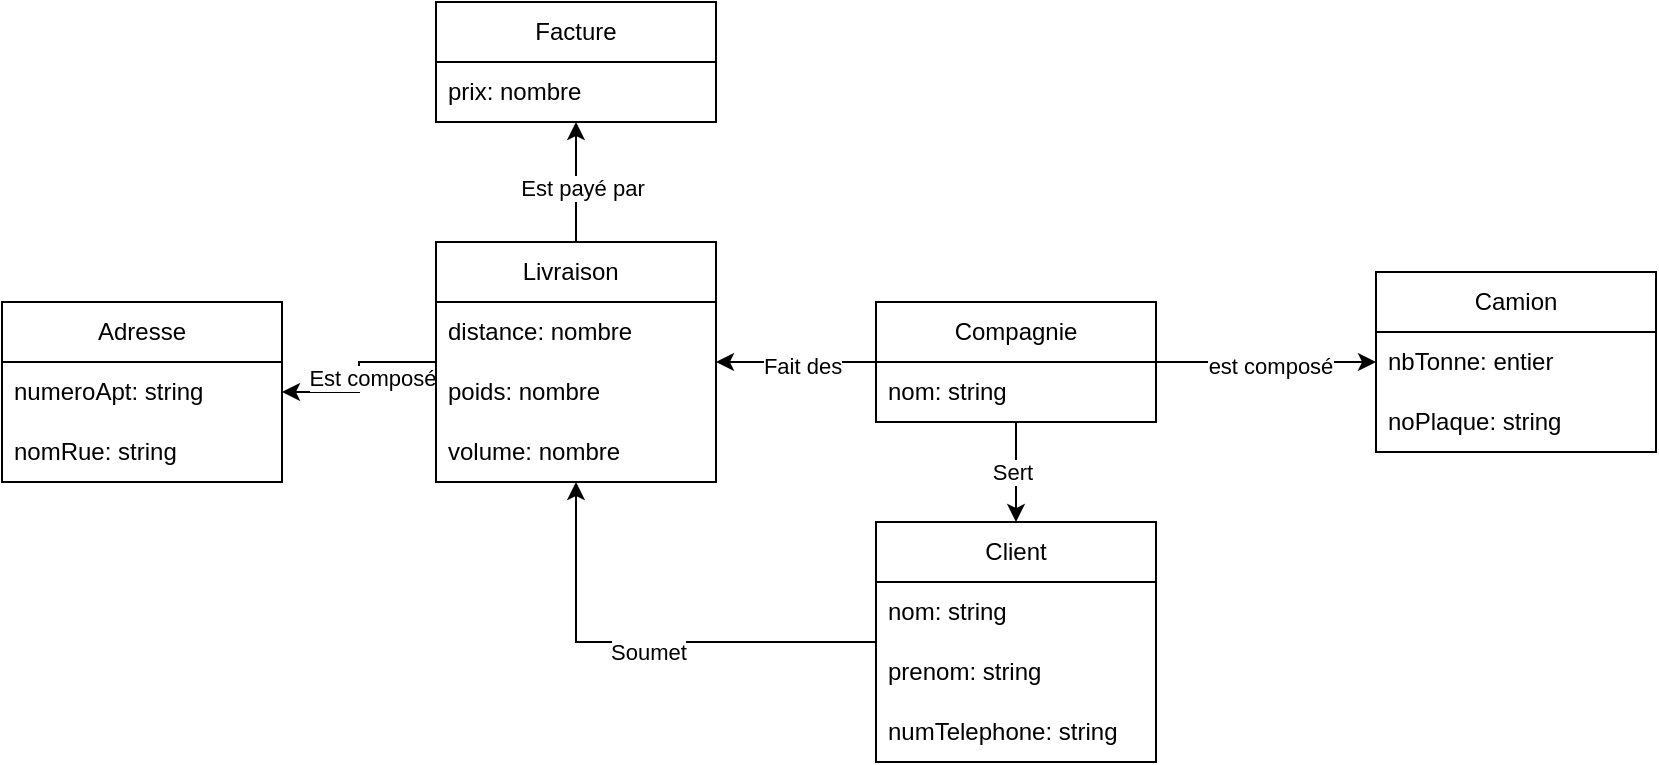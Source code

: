 <mxfile version="22.1.18" type="device">
  <diagram id="C5RBs43oDa-KdzZeNtuy" name="Page-1">
    <mxGraphModel dx="1434" dy="737" grid="1" gridSize="10" guides="1" tooltips="1" connect="1" arrows="1" fold="1" page="1" pageScale="1" pageWidth="827" pageHeight="380" math="0" shadow="0">
      <root>
        <mxCell id="WIyWlLk6GJQsqaUBKTNV-0" />
        <mxCell id="WIyWlLk6GJQsqaUBKTNV-1" parent="WIyWlLk6GJQsqaUBKTNV-0" />
        <mxCell id="x_zWwxtjp93h5EFdKB7n-8" style="edgeStyle=orthogonalEdgeStyle;rounded=0;orthogonalLoop=1;jettySize=auto;html=1;" edge="1" parent="WIyWlLk6GJQsqaUBKTNV-1" source="x_zWwxtjp93h5EFdKB7n-0" target="x_zWwxtjp93h5EFdKB7n-4">
          <mxGeometry relative="1" as="geometry" />
        </mxCell>
        <mxCell id="x_zWwxtjp93h5EFdKB7n-15" value="est composé" style="edgeLabel;html=1;align=center;verticalAlign=middle;resizable=0;points=[];" vertex="1" connectable="0" parent="x_zWwxtjp93h5EFdKB7n-8">
          <mxGeometry x="0.033" y="-2" relative="1" as="geometry">
            <mxPoint as="offset" />
          </mxGeometry>
        </mxCell>
        <mxCell id="x_zWwxtjp93h5EFdKB7n-13" style="edgeStyle=orthogonalEdgeStyle;rounded=0;orthogonalLoop=1;jettySize=auto;html=1;" edge="1" parent="WIyWlLk6GJQsqaUBKTNV-1" source="x_zWwxtjp93h5EFdKB7n-0" target="x_zWwxtjp93h5EFdKB7n-9">
          <mxGeometry relative="1" as="geometry" />
        </mxCell>
        <mxCell id="x_zWwxtjp93h5EFdKB7n-14" value="Sert" style="edgeLabel;html=1;align=center;verticalAlign=middle;resizable=0;points=[];" vertex="1" connectable="0" parent="x_zWwxtjp93h5EFdKB7n-13">
          <mxGeometry x="-0.018" y="-2" relative="1" as="geometry">
            <mxPoint as="offset" />
          </mxGeometry>
        </mxCell>
        <mxCell id="x_zWwxtjp93h5EFdKB7n-20" style="edgeStyle=orthogonalEdgeStyle;rounded=0;orthogonalLoop=1;jettySize=auto;html=1;" edge="1" parent="WIyWlLk6GJQsqaUBKTNV-1" source="x_zWwxtjp93h5EFdKB7n-0" target="x_zWwxtjp93h5EFdKB7n-28">
          <mxGeometry relative="1" as="geometry">
            <mxPoint x="327" y="180" as="targetPoint" />
          </mxGeometry>
        </mxCell>
        <mxCell id="x_zWwxtjp93h5EFdKB7n-21" value="Fait des" style="edgeLabel;html=1;align=center;verticalAlign=middle;resizable=0;points=[];" vertex="1" connectable="0" parent="x_zWwxtjp93h5EFdKB7n-20">
          <mxGeometry x="-0.067" y="2" relative="1" as="geometry">
            <mxPoint as="offset" />
          </mxGeometry>
        </mxCell>
        <mxCell id="x_zWwxtjp93h5EFdKB7n-0" value="Compagnie" style="swimlane;fontStyle=0;childLayout=stackLayout;horizontal=1;startSize=30;horizontalStack=0;resizeParent=1;resizeParentMax=0;resizeLast=0;collapsible=1;marginBottom=0;whiteSpace=wrap;html=1;" vertex="1" parent="WIyWlLk6GJQsqaUBKTNV-1">
          <mxGeometry x="437" y="150" width="140" height="60" as="geometry" />
        </mxCell>
        <mxCell id="x_zWwxtjp93h5EFdKB7n-56" value="nom: string" style="text;strokeColor=none;fillColor=none;align=left;verticalAlign=middle;spacingLeft=4;spacingRight=4;overflow=hidden;points=[[0,0.5],[1,0.5]];portConstraint=eastwest;rotatable=0;whiteSpace=wrap;html=1;" vertex="1" parent="x_zWwxtjp93h5EFdKB7n-0">
          <mxGeometry y="30" width="140" height="30" as="geometry" />
        </mxCell>
        <mxCell id="x_zWwxtjp93h5EFdKB7n-4" value="Camion" style="swimlane;fontStyle=0;childLayout=stackLayout;horizontal=1;startSize=30;horizontalStack=0;resizeParent=1;resizeParentMax=0;resizeLast=0;collapsible=1;marginBottom=0;whiteSpace=wrap;html=1;" vertex="1" parent="WIyWlLk6GJQsqaUBKTNV-1">
          <mxGeometry x="687" y="135" width="140" height="90" as="geometry" />
        </mxCell>
        <mxCell id="x_zWwxtjp93h5EFdKB7n-5" value="nbTonne: entier" style="text;strokeColor=none;fillColor=none;align=left;verticalAlign=middle;spacingLeft=4;spacingRight=4;overflow=hidden;points=[[0,0.5],[1,0.5]];portConstraint=eastwest;rotatable=0;whiteSpace=wrap;html=1;" vertex="1" parent="x_zWwxtjp93h5EFdKB7n-4">
          <mxGeometry y="30" width="140" height="30" as="geometry" />
        </mxCell>
        <mxCell id="x_zWwxtjp93h5EFdKB7n-6" value="noPlaque: string" style="text;strokeColor=none;fillColor=none;align=left;verticalAlign=middle;spacingLeft=4;spacingRight=4;overflow=hidden;points=[[0,0.5],[1,0.5]];portConstraint=eastwest;rotatable=0;whiteSpace=wrap;html=1;" vertex="1" parent="x_zWwxtjp93h5EFdKB7n-4">
          <mxGeometry y="60" width="140" height="30" as="geometry" />
        </mxCell>
        <mxCell id="x_zWwxtjp93h5EFdKB7n-40" style="edgeStyle=orthogonalEdgeStyle;rounded=0;orthogonalLoop=1;jettySize=auto;html=1;" edge="1" parent="WIyWlLk6GJQsqaUBKTNV-1" source="x_zWwxtjp93h5EFdKB7n-9" target="x_zWwxtjp93h5EFdKB7n-28">
          <mxGeometry relative="1" as="geometry" />
        </mxCell>
        <mxCell id="x_zWwxtjp93h5EFdKB7n-41" value="Soumet" style="edgeLabel;html=1;align=center;verticalAlign=middle;resizable=0;points=[];" vertex="1" connectable="0" parent="x_zWwxtjp93h5EFdKB7n-40">
          <mxGeometry x="-0.004" y="5" relative="1" as="geometry">
            <mxPoint as="offset" />
          </mxGeometry>
        </mxCell>
        <mxCell id="x_zWwxtjp93h5EFdKB7n-9" value="Client" style="swimlane;fontStyle=0;childLayout=stackLayout;horizontal=1;startSize=30;horizontalStack=0;resizeParent=1;resizeParentMax=0;resizeLast=0;collapsible=1;marginBottom=0;whiteSpace=wrap;html=1;" vertex="1" parent="WIyWlLk6GJQsqaUBKTNV-1">
          <mxGeometry x="437" y="260" width="140" height="120" as="geometry" />
        </mxCell>
        <mxCell id="x_zWwxtjp93h5EFdKB7n-10" value="nom: string" style="text;strokeColor=none;fillColor=none;align=left;verticalAlign=middle;spacingLeft=4;spacingRight=4;overflow=hidden;points=[[0,0.5],[1,0.5]];portConstraint=eastwest;rotatable=0;whiteSpace=wrap;html=1;" vertex="1" parent="x_zWwxtjp93h5EFdKB7n-9">
          <mxGeometry y="30" width="140" height="30" as="geometry" />
        </mxCell>
        <mxCell id="x_zWwxtjp93h5EFdKB7n-11" value="prenom: string" style="text;strokeColor=none;fillColor=none;align=left;verticalAlign=middle;spacingLeft=4;spacingRight=4;overflow=hidden;points=[[0,0.5],[1,0.5]];portConstraint=eastwest;rotatable=0;whiteSpace=wrap;html=1;" vertex="1" parent="x_zWwxtjp93h5EFdKB7n-9">
          <mxGeometry y="60" width="140" height="30" as="geometry" />
        </mxCell>
        <mxCell id="x_zWwxtjp93h5EFdKB7n-12" value="numTelephone: string" style="text;strokeColor=none;fillColor=none;align=left;verticalAlign=middle;spacingLeft=4;spacingRight=4;overflow=hidden;points=[[0,0.5],[1,0.5]];portConstraint=eastwest;rotatable=0;whiteSpace=wrap;html=1;" vertex="1" parent="x_zWwxtjp93h5EFdKB7n-9">
          <mxGeometry y="90" width="140" height="30" as="geometry" />
        </mxCell>
        <mxCell id="x_zWwxtjp93h5EFdKB7n-36" style="edgeStyle=orthogonalEdgeStyle;rounded=0;orthogonalLoop=1;jettySize=auto;html=1;" edge="1" parent="WIyWlLk6GJQsqaUBKTNV-1" source="x_zWwxtjp93h5EFdKB7n-28" target="x_zWwxtjp93h5EFdKB7n-32">
          <mxGeometry relative="1" as="geometry" />
        </mxCell>
        <mxCell id="x_zWwxtjp93h5EFdKB7n-37" value="Est composé" style="edgeLabel;html=1;align=center;verticalAlign=middle;resizable=0;points=[];" vertex="1" connectable="0" parent="x_zWwxtjp93h5EFdKB7n-36">
          <mxGeometry x="0.014" y="6" relative="1" as="geometry">
            <mxPoint as="offset" />
          </mxGeometry>
        </mxCell>
        <mxCell id="x_zWwxtjp93h5EFdKB7n-50" style="edgeStyle=orthogonalEdgeStyle;rounded=0;orthogonalLoop=1;jettySize=auto;html=1;" edge="1" parent="WIyWlLk6GJQsqaUBKTNV-1" source="x_zWwxtjp93h5EFdKB7n-28" target="x_zWwxtjp93h5EFdKB7n-42">
          <mxGeometry relative="1" as="geometry" />
        </mxCell>
        <mxCell id="x_zWwxtjp93h5EFdKB7n-51" value="Est payé par" style="edgeLabel;html=1;align=center;verticalAlign=middle;resizable=0;points=[];" vertex="1" connectable="0" parent="x_zWwxtjp93h5EFdKB7n-50">
          <mxGeometry x="-0.1" y="-3" relative="1" as="geometry">
            <mxPoint as="offset" />
          </mxGeometry>
        </mxCell>
        <mxCell id="x_zWwxtjp93h5EFdKB7n-28" value="Livraison&lt;span style=&quot;white-space: pre;&quot;&gt;&#x9;&lt;/span&gt;" style="swimlane;fontStyle=0;childLayout=stackLayout;horizontal=1;startSize=30;horizontalStack=0;resizeParent=1;resizeParentMax=0;resizeLast=0;collapsible=1;marginBottom=0;whiteSpace=wrap;html=1;" vertex="1" parent="WIyWlLk6GJQsqaUBKTNV-1">
          <mxGeometry x="217" y="120" width="140" height="120" as="geometry" />
        </mxCell>
        <mxCell id="x_zWwxtjp93h5EFdKB7n-29" value="distance: nombre" style="text;strokeColor=none;fillColor=none;align=left;verticalAlign=middle;spacingLeft=4;spacingRight=4;overflow=hidden;points=[[0,0.5],[1,0.5]];portConstraint=eastwest;rotatable=0;whiteSpace=wrap;html=1;" vertex="1" parent="x_zWwxtjp93h5EFdKB7n-28">
          <mxGeometry y="30" width="140" height="30" as="geometry" />
        </mxCell>
        <mxCell id="x_zWwxtjp93h5EFdKB7n-30" value="poids: nombre" style="text;strokeColor=none;fillColor=none;align=left;verticalAlign=middle;spacingLeft=4;spacingRight=4;overflow=hidden;points=[[0,0.5],[1,0.5]];portConstraint=eastwest;rotatable=0;whiteSpace=wrap;html=1;" vertex="1" parent="x_zWwxtjp93h5EFdKB7n-28">
          <mxGeometry y="60" width="140" height="30" as="geometry" />
        </mxCell>
        <mxCell id="x_zWwxtjp93h5EFdKB7n-31" value="volume: nombre" style="text;strokeColor=none;fillColor=none;align=left;verticalAlign=middle;spacingLeft=4;spacingRight=4;overflow=hidden;points=[[0,0.5],[1,0.5]];portConstraint=eastwest;rotatable=0;whiteSpace=wrap;html=1;" vertex="1" parent="x_zWwxtjp93h5EFdKB7n-28">
          <mxGeometry y="90" width="140" height="30" as="geometry" />
        </mxCell>
        <mxCell id="x_zWwxtjp93h5EFdKB7n-32" value="Adresse" style="swimlane;fontStyle=0;childLayout=stackLayout;horizontal=1;startSize=30;horizontalStack=0;resizeParent=1;resizeParentMax=0;resizeLast=0;collapsible=1;marginBottom=0;whiteSpace=wrap;html=1;" vertex="1" parent="WIyWlLk6GJQsqaUBKTNV-1">
          <mxGeometry y="150" width="140" height="90" as="geometry" />
        </mxCell>
        <mxCell id="x_zWwxtjp93h5EFdKB7n-54" value="numeroApt: string" style="text;strokeColor=none;fillColor=none;align=left;verticalAlign=middle;spacingLeft=4;spacingRight=4;overflow=hidden;points=[[0,0.5],[1,0.5]];portConstraint=eastwest;rotatable=0;whiteSpace=wrap;html=1;" vertex="1" parent="x_zWwxtjp93h5EFdKB7n-32">
          <mxGeometry y="30" width="140" height="30" as="geometry" />
        </mxCell>
        <mxCell id="x_zWwxtjp93h5EFdKB7n-55" value="nomRue: string" style="text;strokeColor=none;fillColor=none;align=left;verticalAlign=middle;spacingLeft=4;spacingRight=4;overflow=hidden;points=[[0,0.5],[1,0.5]];portConstraint=eastwest;rotatable=0;whiteSpace=wrap;html=1;" vertex="1" parent="x_zWwxtjp93h5EFdKB7n-32">
          <mxGeometry y="60" width="140" height="30" as="geometry" />
        </mxCell>
        <mxCell id="x_zWwxtjp93h5EFdKB7n-42" value="Facture" style="swimlane;fontStyle=0;childLayout=stackLayout;horizontal=1;startSize=30;horizontalStack=0;resizeParent=1;resizeParentMax=0;resizeLast=0;collapsible=1;marginBottom=0;whiteSpace=wrap;html=1;" vertex="1" parent="WIyWlLk6GJQsqaUBKTNV-1">
          <mxGeometry x="217" width="140" height="60" as="geometry" />
        </mxCell>
        <mxCell id="x_zWwxtjp93h5EFdKB7n-43" value="prix: nombre" style="text;strokeColor=none;fillColor=none;align=left;verticalAlign=middle;spacingLeft=4;spacingRight=4;overflow=hidden;points=[[0,0.5],[1,0.5]];portConstraint=eastwest;rotatable=0;whiteSpace=wrap;html=1;" vertex="1" parent="x_zWwxtjp93h5EFdKB7n-42">
          <mxGeometry y="30" width="140" height="30" as="geometry" />
        </mxCell>
      </root>
    </mxGraphModel>
  </diagram>
</mxfile>

